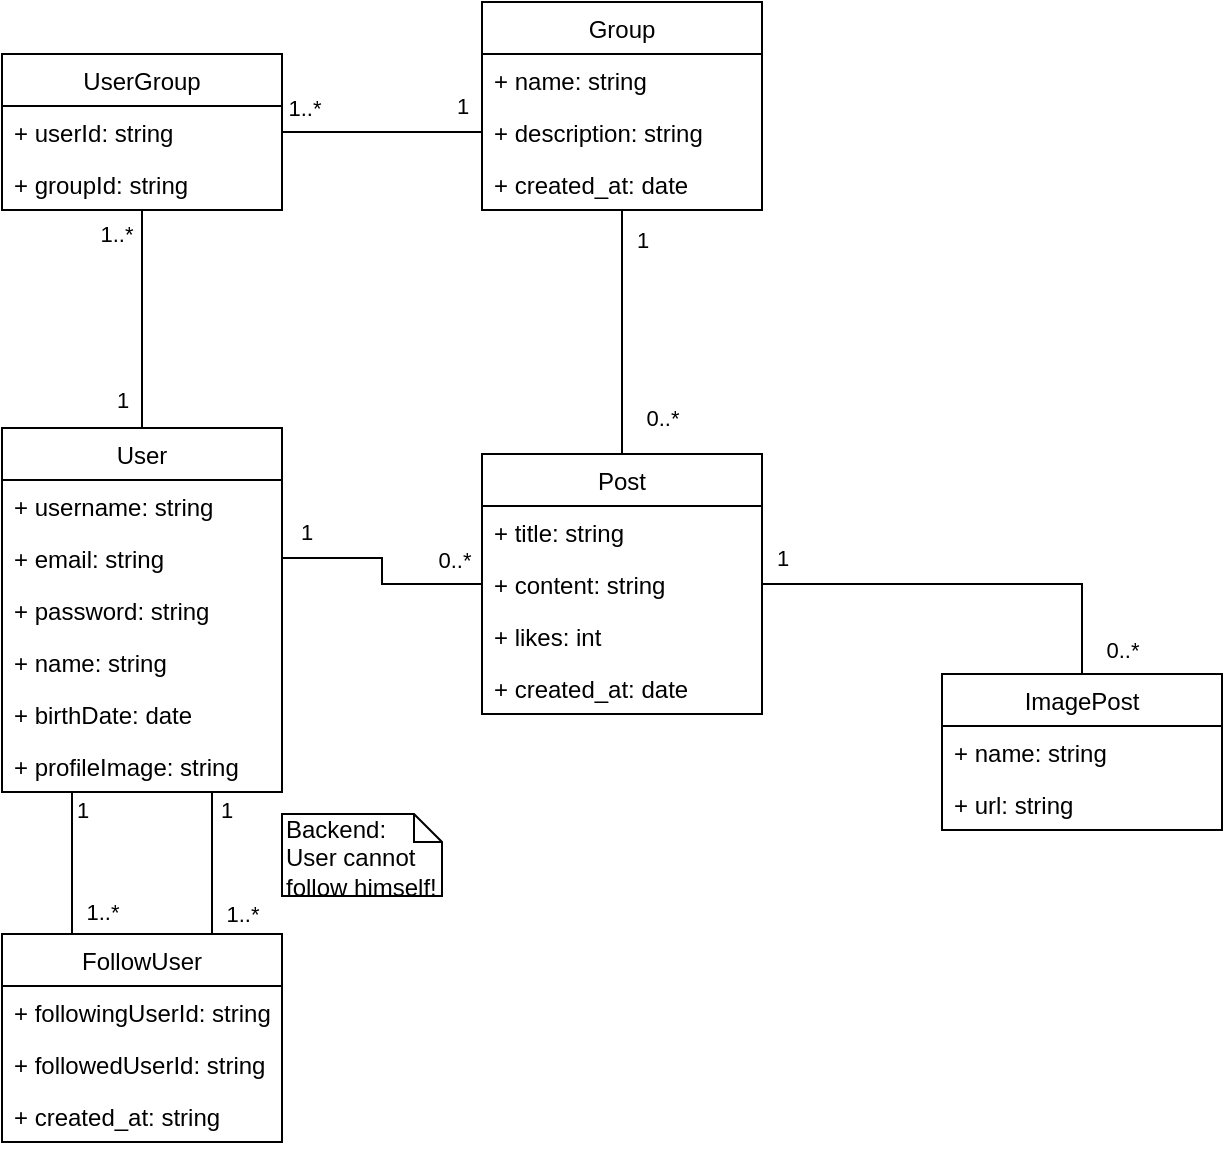 <mxfile version="13.7.3" type="device"><diagram id="MKpOt1FAryvWxH0VIfQ7" name="Page-1"><mxGraphModel dx="1264" dy="601" grid="1" gridSize="10" guides="1" tooltips="1" connect="1" arrows="1" fold="1" page="1" pageScale="1" pageWidth="850" pageHeight="1100" math="0" shadow="0"><root><mxCell id="0"/><mxCell id="1" parent="0"/><mxCell id="HVPVIZVY4jksJpnV8Ci6-18" value="Post" style="swimlane;fontStyle=0;childLayout=stackLayout;horizontal=1;startSize=26;fillColor=none;horizontalStack=0;resizeParent=1;resizeParentMax=0;resizeLast=0;collapsible=1;marginBottom=0;" parent="1" vertex="1"><mxGeometry x="360" y="280" width="140" height="130" as="geometry"/></mxCell><mxCell id="HVPVIZVY4jksJpnV8Ci6-19" value="+ title: string" style="text;strokeColor=none;fillColor=none;align=left;verticalAlign=top;spacingLeft=4;spacingRight=4;overflow=hidden;rotatable=0;points=[[0,0.5],[1,0.5]];portConstraint=eastwest;" parent="HVPVIZVY4jksJpnV8Ci6-18" vertex="1"><mxGeometry y="26" width="140" height="26" as="geometry"/></mxCell><mxCell id="HVPVIZVY4jksJpnV8Ci6-26" value="+ content: string" style="text;strokeColor=none;fillColor=none;align=left;verticalAlign=top;spacingLeft=4;spacingRight=4;overflow=hidden;rotatable=0;points=[[0,0.5],[1,0.5]];portConstraint=eastwest;" parent="HVPVIZVY4jksJpnV8Ci6-18" vertex="1"><mxGeometry y="52" width="140" height="26" as="geometry"/></mxCell><mxCell id="HVPVIZVY4jksJpnV8Ci6-20" value="+ likes: int" style="text;strokeColor=none;fillColor=none;align=left;verticalAlign=top;spacingLeft=4;spacingRight=4;overflow=hidden;rotatable=0;points=[[0,0.5],[1,0.5]];portConstraint=eastwest;" parent="HVPVIZVY4jksJpnV8Ci6-18" vertex="1"><mxGeometry y="78" width="140" height="26" as="geometry"/></mxCell><mxCell id="IRNjuMI9vW15WbflNVve-1" value="+ created_at: date" style="text;strokeColor=none;fillColor=none;align=left;verticalAlign=top;spacingLeft=4;spacingRight=4;overflow=hidden;rotatable=0;points=[[0,0.5],[1,0.5]];portConstraint=eastwest;" vertex="1" parent="HVPVIZVY4jksJpnV8Ci6-18"><mxGeometry y="104" width="140" height="26" as="geometry"/></mxCell><mxCell id="HVPVIZVY4jksJpnV8Ci6-28" style="edgeStyle=orthogonalEdgeStyle;rounded=0;orthogonalLoop=1;jettySize=auto;html=1;exitX=1;exitY=0.5;exitDx=0;exitDy=0;endArrow=none;endFill=0;" parent="1" source="HVPVIZVY4jksJpnV8Ci6-16" target="HVPVIZVY4jksJpnV8Ci6-18" edge="1"><mxGeometry relative="1" as="geometry"/></mxCell><mxCell id="HVPVIZVY4jksJpnV8Ci6-29" value="1" style="edgeLabel;html=1;align=center;verticalAlign=middle;resizable=0;points=[];" parent="HVPVIZVY4jksJpnV8Ci6-28" vertex="1" connectable="0"><mxGeometry x="-0.8" y="3" relative="1" as="geometry"><mxPoint y="-10" as="offset"/></mxGeometry></mxCell><mxCell id="HVPVIZVY4jksJpnV8Ci6-30" value="0..*" style="edgeLabel;html=1;align=center;verticalAlign=middle;resizable=0;points=[];" parent="HVPVIZVY4jksJpnV8Ci6-28" vertex="1" connectable="0"><mxGeometry x="0.74" y="-1" relative="1" as="geometry"><mxPoint y="-13" as="offset"/></mxGeometry></mxCell><mxCell id="HVPVIZVY4jksJpnV8Ci6-53" style="edgeStyle=orthogonalEdgeStyle;rounded=0;orthogonalLoop=1;jettySize=auto;html=1;exitX=0.5;exitY=0;exitDx=0;exitDy=0;entryX=0.5;entryY=1;entryDx=0;entryDy=0;endArrow=none;endFill=0;" parent="1" source="HVPVIZVY4jksJpnV8Ci6-14" target="HVPVIZVY4jksJpnV8Ci6-49" edge="1"><mxGeometry relative="1" as="geometry"/></mxCell><mxCell id="HVPVIZVY4jksJpnV8Ci6-60" value="1" style="edgeLabel;html=1;align=center;verticalAlign=middle;resizable=0;points=[];" parent="HVPVIZVY4jksJpnV8Ci6-53" vertex="1" connectable="0"><mxGeometry x="-0.743" relative="1" as="geometry"><mxPoint x="-10" as="offset"/></mxGeometry></mxCell><mxCell id="HVPVIZVY4jksJpnV8Ci6-62" value="1..*" style="edgeLabel;html=1;align=center;verticalAlign=middle;resizable=0;points=[];" parent="HVPVIZVY4jksJpnV8Ci6-53" vertex="1" connectable="0"><mxGeometry x="0.78" relative="1" as="geometry"><mxPoint x="-13" as="offset"/></mxGeometry></mxCell><mxCell id="HVPVIZVY4jksJpnV8Ci6-14" value="User" style="swimlane;fontStyle=0;childLayout=stackLayout;horizontal=1;startSize=26;fillColor=none;horizontalStack=0;resizeParent=1;resizeParentMax=0;resizeLast=0;collapsible=1;marginBottom=0;" parent="1" vertex="1"><mxGeometry x="120" y="267" width="140" height="182" as="geometry"/></mxCell><mxCell id="HVPVIZVY4jksJpnV8Ci6-15" value="+ username: string" style="text;strokeColor=none;fillColor=none;align=left;verticalAlign=top;spacingLeft=4;spacingRight=4;overflow=hidden;rotatable=0;points=[[0,0.5],[1,0.5]];portConstraint=eastwest;" parent="HVPVIZVY4jksJpnV8Ci6-14" vertex="1"><mxGeometry y="26" width="140" height="26" as="geometry"/></mxCell><mxCell id="HVPVIZVY4jksJpnV8Ci6-16" value="+ email: string" style="text;strokeColor=none;fillColor=none;align=left;verticalAlign=top;spacingLeft=4;spacingRight=4;overflow=hidden;rotatable=0;points=[[0,0.5],[1,0.5]];portConstraint=eastwest;" parent="HVPVIZVY4jksJpnV8Ci6-14" vertex="1"><mxGeometry y="52" width="140" height="26" as="geometry"/></mxCell><mxCell id="HVPVIZVY4jksJpnV8Ci6-27" value="+ password: string" style="text;strokeColor=none;fillColor=none;align=left;verticalAlign=top;spacingLeft=4;spacingRight=4;overflow=hidden;rotatable=0;points=[[0,0.5],[1,0.5]];portConstraint=eastwest;" parent="HVPVIZVY4jksJpnV8Ci6-14" vertex="1"><mxGeometry y="78" width="140" height="26" as="geometry"/></mxCell><mxCell id="HVPVIZVY4jksJpnV8Ci6-17" value="+ name: string" style="text;strokeColor=none;fillColor=none;align=left;verticalAlign=top;spacingLeft=4;spacingRight=4;overflow=hidden;rotatable=0;points=[[0,0.5],[1,0.5]];portConstraint=eastwest;" parent="HVPVIZVY4jksJpnV8Ci6-14" vertex="1"><mxGeometry y="104" width="140" height="26" as="geometry"/></mxCell><mxCell id="HVPVIZVY4jksJpnV8Ci6-56" value="+ birthDate: date" style="text;strokeColor=none;fillColor=none;align=left;verticalAlign=top;spacingLeft=4;spacingRight=4;overflow=hidden;rotatable=0;points=[[0,0.5],[1,0.5]];portConstraint=eastwest;" parent="HVPVIZVY4jksJpnV8Ci6-14" vertex="1"><mxGeometry y="130" width="140" height="26" as="geometry"/></mxCell><mxCell id="HVPVIZVY4jksJpnV8Ci6-55" value="+ profileImage: string" style="text;strokeColor=none;fillColor=none;align=left;verticalAlign=top;spacingLeft=4;spacingRight=4;overflow=hidden;rotatable=0;points=[[0,0.5],[1,0.5]];portConstraint=eastwest;" parent="HVPVIZVY4jksJpnV8Ci6-14" vertex="1"><mxGeometry y="156" width="140" height="26" as="geometry"/></mxCell><mxCell id="HVPVIZVY4jksJpnV8Ci6-33" value="ImagePost" style="swimlane;fontStyle=0;childLayout=stackLayout;horizontal=1;startSize=26;fillColor=none;horizontalStack=0;resizeParent=1;resizeParentMax=0;resizeLast=0;collapsible=1;marginBottom=0;" parent="1" vertex="1"><mxGeometry x="590" y="390" width="140" height="78" as="geometry"/></mxCell><mxCell id="HVPVIZVY4jksJpnV8Ci6-34" value="+ name: string" style="text;strokeColor=none;fillColor=none;align=left;verticalAlign=top;spacingLeft=4;spacingRight=4;overflow=hidden;rotatable=0;points=[[0,0.5],[1,0.5]];portConstraint=eastwest;" parent="HVPVIZVY4jksJpnV8Ci6-33" vertex="1"><mxGeometry y="26" width="140" height="26" as="geometry"/></mxCell><mxCell id="HVPVIZVY4jksJpnV8Ci6-35" value="+ url: string" style="text;strokeColor=none;fillColor=none;align=left;verticalAlign=top;spacingLeft=4;spacingRight=4;overflow=hidden;rotatable=0;points=[[0,0.5],[1,0.5]];portConstraint=eastwest;" parent="HVPVIZVY4jksJpnV8Ci6-33" vertex="1"><mxGeometry y="52" width="140" height="26" as="geometry"/></mxCell><mxCell id="HVPVIZVY4jksJpnV8Ci6-37" style="edgeStyle=orthogonalEdgeStyle;rounded=0;orthogonalLoop=1;jettySize=auto;html=1;exitX=1;exitY=0.5;exitDx=0;exitDy=0;endArrow=none;endFill=0;" parent="1" source="HVPVIZVY4jksJpnV8Ci6-26" target="HVPVIZVY4jksJpnV8Ci6-33" edge="1"><mxGeometry relative="1" as="geometry"/></mxCell><mxCell id="HVPVIZVY4jksJpnV8Ci6-38" value="1" style="edgeLabel;html=1;align=center;verticalAlign=middle;resizable=0;points=[];" parent="HVPVIZVY4jksJpnV8Ci6-37" vertex="1" connectable="0"><mxGeometry x="-0.805" y="-1" relative="1" as="geometry"><mxPoint x="-10" y="-14" as="offset"/></mxGeometry></mxCell><mxCell id="HVPVIZVY4jksJpnV8Ci6-39" value="0..*" style="edgeLabel;html=1;align=center;verticalAlign=middle;resizable=0;points=[];" parent="HVPVIZVY4jksJpnV8Ci6-37" vertex="1" connectable="0"><mxGeometry x="0.883" relative="1" as="geometry"><mxPoint x="20" as="offset"/></mxGeometry></mxCell><mxCell id="HVPVIZVY4jksJpnV8Ci6-49" value="UserGroup" style="swimlane;fontStyle=0;childLayout=stackLayout;horizontal=1;startSize=26;fillColor=none;horizontalStack=0;resizeParent=1;resizeParentMax=0;resizeLast=0;collapsible=1;marginBottom=0;" parent="1" vertex="1"><mxGeometry x="120" y="80" width="140" height="78" as="geometry"/></mxCell><mxCell id="HVPVIZVY4jksJpnV8Ci6-50" value="+ userId: string" style="text;strokeColor=none;fillColor=none;align=left;verticalAlign=top;spacingLeft=4;spacingRight=4;overflow=hidden;rotatable=0;points=[[0,0.5],[1,0.5]];portConstraint=eastwest;" parent="HVPVIZVY4jksJpnV8Ci6-49" vertex="1"><mxGeometry y="26" width="140" height="26" as="geometry"/></mxCell><mxCell id="HVPVIZVY4jksJpnV8Ci6-51" value="+ groupId: string" style="text;strokeColor=none;fillColor=none;align=left;verticalAlign=top;spacingLeft=4;spacingRight=4;overflow=hidden;rotatable=0;points=[[0,0.5],[1,0.5]];portConstraint=eastwest;" parent="HVPVIZVY4jksJpnV8Ci6-49" vertex="1"><mxGeometry y="52" width="140" height="26" as="geometry"/></mxCell><mxCell id="HVPVIZVY4jksJpnV8Ci6-54" style="edgeStyle=orthogonalEdgeStyle;rounded=0;orthogonalLoop=1;jettySize=auto;html=1;exitX=1;exitY=0.5;exitDx=0;exitDy=0;entryX=0;entryY=0.5;entryDx=0;entryDy=0;endArrow=none;endFill=0;" parent="1" source="HVPVIZVY4jksJpnV8Ci6-50" target="HVPVIZVY4jksJpnV8Ci6-47" edge="1"><mxGeometry relative="1" as="geometry"/></mxCell><mxCell id="HVPVIZVY4jksJpnV8Ci6-61" value="1" style="edgeLabel;html=1;align=center;verticalAlign=middle;resizable=0;points=[];" parent="HVPVIZVY4jksJpnV8Ci6-54" vertex="1" connectable="0"><mxGeometry x="0.8" y="2" relative="1" as="geometry"><mxPoint y="-11" as="offset"/></mxGeometry></mxCell><mxCell id="HVPVIZVY4jksJpnV8Ci6-63" value="1..*" style="edgeLabel;html=1;align=center;verticalAlign=middle;resizable=0;points=[];" parent="HVPVIZVY4jksJpnV8Ci6-54" vertex="1" connectable="0"><mxGeometry x="-0.78" relative="1" as="geometry"><mxPoint y="-12" as="offset"/></mxGeometry></mxCell><mxCell id="HVPVIZVY4jksJpnV8Ci6-57" style="edgeStyle=orthogonalEdgeStyle;rounded=0;orthogonalLoop=1;jettySize=auto;html=1;entryX=0.5;entryY=0;entryDx=0;entryDy=0;endArrow=none;endFill=0;" parent="1" source="HVPVIZVY4jksJpnV8Ci6-45" target="HVPVIZVY4jksJpnV8Ci6-18" edge="1"><mxGeometry relative="1" as="geometry"/></mxCell><mxCell id="HVPVIZVY4jksJpnV8Ci6-58" value="1" style="edgeLabel;html=1;align=center;verticalAlign=middle;resizable=0;points=[];" parent="HVPVIZVY4jksJpnV8Ci6-57" vertex="1" connectable="0"><mxGeometry x="-0.761" y="-3" relative="1" as="geometry"><mxPoint x="13" as="offset"/></mxGeometry></mxCell><mxCell id="HVPVIZVY4jksJpnV8Ci6-59" value="0..*" style="edgeLabel;html=1;align=center;verticalAlign=middle;resizable=0;points=[];" parent="HVPVIZVY4jksJpnV8Ci6-57" vertex="1" connectable="0"><mxGeometry x="0.706" y="2" relative="1" as="geometry"><mxPoint x="18" as="offset"/></mxGeometry></mxCell><mxCell id="HVPVIZVY4jksJpnV8Ci6-45" value="Group" style="swimlane;fontStyle=0;childLayout=stackLayout;horizontal=1;startSize=26;fillColor=none;horizontalStack=0;resizeParent=1;resizeParentMax=0;resizeLast=0;collapsible=1;marginBottom=0;" parent="1" vertex="1"><mxGeometry x="360" y="54" width="140" height="104" as="geometry"/></mxCell><mxCell id="HVPVIZVY4jksJpnV8Ci6-46" value="+ name: string" style="text;strokeColor=none;fillColor=none;align=left;verticalAlign=top;spacingLeft=4;spacingRight=4;overflow=hidden;rotatable=0;points=[[0,0.5],[1,0.5]];portConstraint=eastwest;" parent="HVPVIZVY4jksJpnV8Ci6-45" vertex="1"><mxGeometry y="26" width="140" height="26" as="geometry"/></mxCell><mxCell id="HVPVIZVY4jksJpnV8Ci6-47" value="+ description: string" style="text;strokeColor=none;fillColor=none;align=left;verticalAlign=top;spacingLeft=4;spacingRight=4;overflow=hidden;rotatable=0;points=[[0,0.5],[1,0.5]];portConstraint=eastwest;" parent="HVPVIZVY4jksJpnV8Ci6-45" vertex="1"><mxGeometry y="52" width="140" height="26" as="geometry"/></mxCell><mxCell id="HVPVIZVY4jksJpnV8Ci6-48" value="+ created_at: date" style="text;strokeColor=none;fillColor=none;align=left;verticalAlign=top;spacingLeft=4;spacingRight=4;overflow=hidden;rotatable=0;points=[[0,0.5],[1,0.5]];portConstraint=eastwest;" parent="HVPVIZVY4jksJpnV8Ci6-45" vertex="1"><mxGeometry y="78" width="140" height="26" as="geometry"/></mxCell><mxCell id="HVPVIZVY4jksJpnV8Ci6-69" style="edgeStyle=orthogonalEdgeStyle;rounded=0;orthogonalLoop=1;jettySize=auto;html=1;exitX=0.75;exitY=0;exitDx=0;exitDy=0;entryX=0.75;entryY=1;entryDx=0;entryDy=0;entryPerimeter=0;endArrow=none;endFill=0;" parent="1" source="HVPVIZVY4jksJpnV8Ci6-64" target="HVPVIZVY4jksJpnV8Ci6-55" edge="1"><mxGeometry relative="1" as="geometry"/></mxCell><mxCell id="HVPVIZVY4jksJpnV8Ci6-71" value="1" style="edgeLabel;html=1;align=center;verticalAlign=middle;resizable=0;points=[];" parent="HVPVIZVY4jksJpnV8Ci6-69" vertex="1" connectable="0"><mxGeometry x="0.718" y="1" relative="1" as="geometry"><mxPoint x="8" y="-1" as="offset"/></mxGeometry></mxCell><mxCell id="HVPVIZVY4jksJpnV8Ci6-73" value="1..*" style="edgeLabel;html=1;align=center;verticalAlign=middle;resizable=0;points=[];" parent="HVPVIZVY4jksJpnV8Ci6-69" vertex="1" connectable="0"><mxGeometry x="-0.623" y="-2" relative="1" as="geometry"><mxPoint x="13" y="3.33" as="offset"/></mxGeometry></mxCell><mxCell id="HVPVIZVY4jksJpnV8Ci6-64" value="FollowUser" style="swimlane;fontStyle=0;childLayout=stackLayout;horizontal=1;startSize=26;fillColor=none;horizontalStack=0;resizeParent=1;resizeParentMax=0;resizeLast=0;collapsible=1;marginBottom=0;" parent="1" vertex="1"><mxGeometry x="120" y="520" width="140" height="104" as="geometry"/></mxCell><mxCell id="HVPVIZVY4jksJpnV8Ci6-65" value="+ followingUserId: string" style="text;strokeColor=none;fillColor=none;align=left;verticalAlign=top;spacingLeft=4;spacingRight=4;overflow=hidden;rotatable=0;points=[[0,0.5],[1,0.5]];portConstraint=eastwest;" parent="HVPVIZVY4jksJpnV8Ci6-64" vertex="1"><mxGeometry y="26" width="140" height="26" as="geometry"/></mxCell><mxCell id="HVPVIZVY4jksJpnV8Ci6-66" value="+ followedUserId: string " style="text;strokeColor=none;fillColor=none;align=left;verticalAlign=top;spacingLeft=4;spacingRight=4;overflow=hidden;rotatable=0;points=[[0,0.5],[1,0.5]];portConstraint=eastwest;" parent="HVPVIZVY4jksJpnV8Ci6-64" vertex="1"><mxGeometry y="52" width="140" height="26" as="geometry"/></mxCell><mxCell id="HVPVIZVY4jksJpnV8Ci6-67" value="+ created_at: string" style="text;strokeColor=none;fillColor=none;align=left;verticalAlign=top;spacingLeft=4;spacingRight=4;overflow=hidden;rotatable=0;points=[[0,0.5],[1,0.5]];portConstraint=eastwest;" parent="HVPVIZVY4jksJpnV8Ci6-64" vertex="1"><mxGeometry y="78" width="140" height="26" as="geometry"/></mxCell><mxCell id="HVPVIZVY4jksJpnV8Ci6-68" style="edgeStyle=orthogonalEdgeStyle;rounded=0;orthogonalLoop=1;jettySize=auto;html=1;endArrow=none;endFill=0;entryX=0.25;entryY=0;entryDx=0;entryDy=0;exitX=0.25;exitY=1;exitDx=0;exitDy=0;exitPerimeter=0;" parent="1" source="HVPVIZVY4jksJpnV8Ci6-55" target="HVPVIZVY4jksJpnV8Ci6-64" edge="1"><mxGeometry relative="1" as="geometry"><Array as="points"><mxPoint x="155" y="460"/><mxPoint x="155" y="460"/></Array></mxGeometry></mxCell><mxCell id="HVPVIZVY4jksJpnV8Ci6-70" value="1" style="edgeLabel;html=1;align=center;verticalAlign=middle;resizable=0;points=[];" parent="HVPVIZVY4jksJpnV8Ci6-68" vertex="1" connectable="0"><mxGeometry x="-0.69" y="2" relative="1" as="geometry"><mxPoint x="3" y="-2" as="offset"/></mxGeometry></mxCell><mxCell id="HVPVIZVY4jksJpnV8Ci6-72" value="1..*" style="edgeLabel;html=1;align=center;verticalAlign=middle;resizable=0;points=[];" parent="HVPVIZVY4jksJpnV8Ci6-68" vertex="1" connectable="0"><mxGeometry x="0.69" y="1" relative="1" as="geometry"><mxPoint x="14" as="offset"/></mxGeometry></mxCell><mxCell id="HVPVIZVY4jksJpnV8Ci6-74" value="Backend:&lt;br&gt;User cannot follow himself!" style="shape=note;whiteSpace=wrap;html=1;size=14;verticalAlign=top;align=left;spacingTop=-6;" parent="1" vertex="1"><mxGeometry x="260" y="460" width="80" height="41" as="geometry"/></mxCell></root></mxGraphModel></diagram></mxfile>